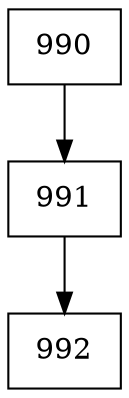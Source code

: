 digraph G {
  node [shape=record];
  node0 [label="{990}"];
  node0 -> node1;
  node1 [label="{991}"];
  node1 -> node2;
  node2 [label="{992}"];
}
